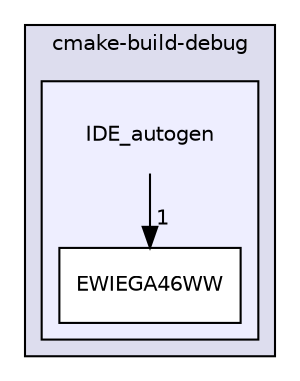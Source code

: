 digraph "C:/Users/diabl/Documents/Progra/IDE/cmake-build-debug/IDE_autogen" {
  compound=true
  node [ fontsize="10", fontname="Helvetica"];
  edge [ labelfontsize="10", labelfontname="Helvetica"];
  subgraph clusterdir_f1cf41fb964ca8aca111c4bfc2546ee8 {
    graph [ bgcolor="#ddddee", pencolor="black", label="cmake-build-debug" fontname="Helvetica", fontsize="10", URL="dir_f1cf41fb964ca8aca111c4bfc2546ee8.html"]
  subgraph clusterdir_82c5a4042e937c9308c54f8be18e8543 {
    graph [ bgcolor="#eeeeff", pencolor="black", label="" URL="dir_82c5a4042e937c9308c54f8be18e8543.html"];
    dir_82c5a4042e937c9308c54f8be18e8543 [shape=plaintext label="IDE_autogen"];
  dir_22abca333a192141965c3be19ec05e26 [shape=box label="EWIEGA46WW" fillcolor="white" style="filled" URL="dir_22abca333a192141965c3be19ec05e26.html"];
  }
  }
  dir_82c5a4042e937c9308c54f8be18e8543->dir_22abca333a192141965c3be19ec05e26 [headlabel="1", labeldistance=1.5 headhref="dir_000013_000014.html"];
}
